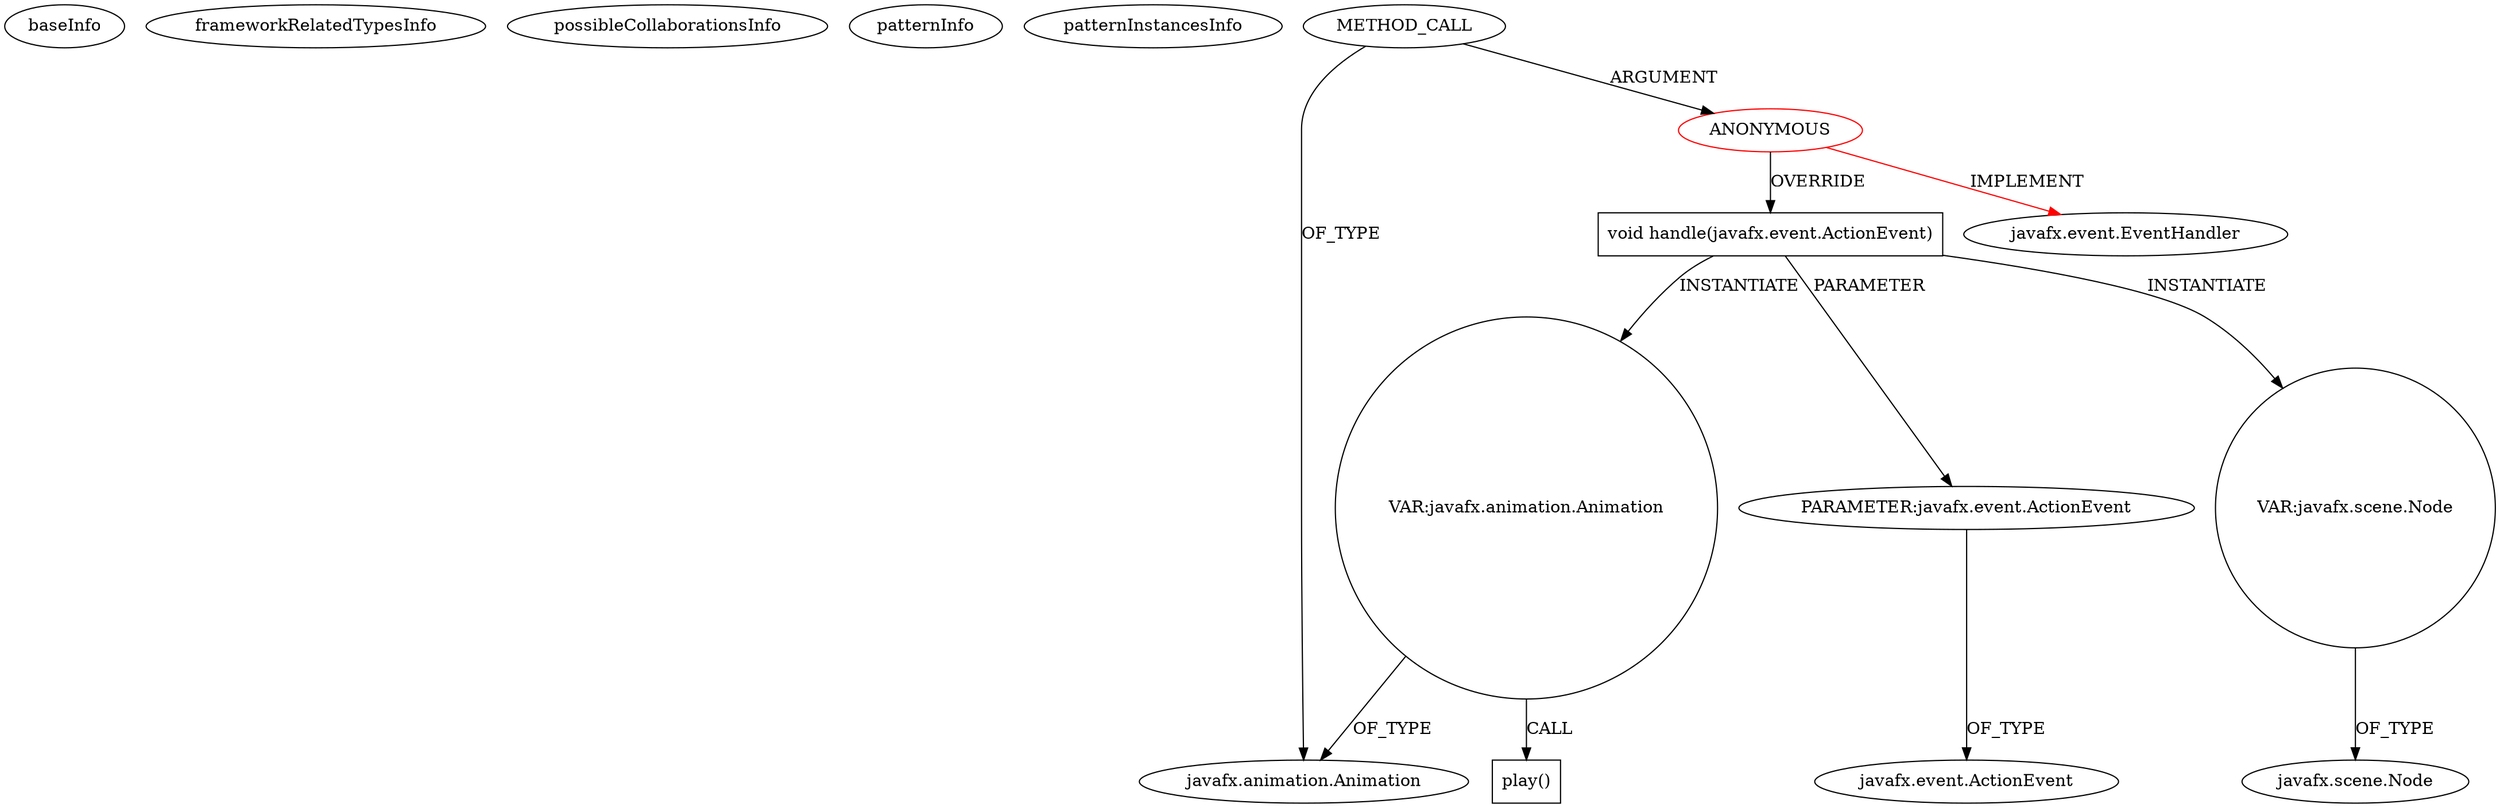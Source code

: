 digraph {
baseInfo[graphId=944,category="pattern",isAnonymous=true,possibleRelation=false]
frameworkRelatedTypesInfo[0="javafx.event.EventHandler"]
possibleCollaborationsInfo[]
patternInfo[frequency=2.0,patternRootClient=0]
patternInstancesInfo[0="Ollowayne-dalekPTT~/Ollowayne-dalekPTT/dalekPTT-master/src/ptt/dalek/gui/App.java~void onAddUser(java.lang.String,int)~1043",1="aferrandoa-valenciasprints~/aferrandoa-valenciasprints/valenciasprints-master/src/goldSprints/CarreraView.java~void iniciar()~1721"]
3[label="javafx.animation.Animation",vertexType="FRAMEWORK_CLASS_TYPE",isFrameworkType=false]
2[label="METHOD_CALL",vertexType="OUTSIDE_CALL",isFrameworkType=false]
0[label="ANONYMOUS",vertexType="ROOT_ANONYMOUS_DECLARATION",isFrameworkType=false,color=red]
10[label="VAR:javafx.animation.Animation",vertexType="VARIABLE_EXPRESION",isFrameworkType=false,shape=circle]
11[label="play()",vertexType="INSIDE_CALL",isFrameworkType=false,shape=box]
4[label="void handle(javafx.event.ActionEvent)",vertexType="OVERRIDING_METHOD_DECLARATION",isFrameworkType=false,shape=box]
1[label="javafx.event.EventHandler",vertexType="FRAMEWORK_INTERFACE_TYPE",isFrameworkType=false]
5[label="PARAMETER:javafx.event.ActionEvent",vertexType="PARAMETER_DECLARATION",isFrameworkType=false]
6[label="javafx.event.ActionEvent",vertexType="FRAMEWORK_CLASS_TYPE",isFrameworkType=false]
7[label="VAR:javafx.scene.Node",vertexType="VARIABLE_EXPRESION",isFrameworkType=false,shape=circle]
9[label="javafx.scene.Node",vertexType="FRAMEWORK_CLASS_TYPE",isFrameworkType=false]
2->3[label="OF_TYPE"]
2->0[label="ARGUMENT"]
10->11[label="CALL"]
7->9[label="OF_TYPE"]
10->3[label="OF_TYPE"]
4->10[label="INSTANTIATE"]
0->1[label="IMPLEMENT",color=red]
5->6[label="OF_TYPE"]
0->4[label="OVERRIDE"]
4->7[label="INSTANTIATE"]
4->5[label="PARAMETER"]
}
